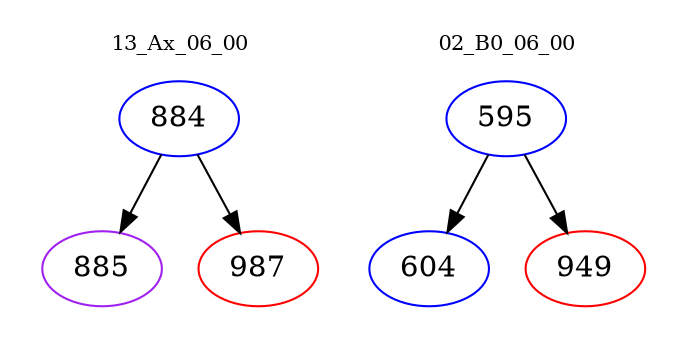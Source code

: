 digraph{
subgraph cluster_0 {
color = white
label = "13_Ax_06_00";
fontsize=10;
T0_884 [label="884", color="blue"]
T0_884 -> T0_885 [color="black"]
T0_885 [label="885", color="purple"]
T0_884 -> T0_987 [color="black"]
T0_987 [label="987", color="red"]
}
subgraph cluster_1 {
color = white
label = "02_B0_06_00";
fontsize=10;
T1_595 [label="595", color="blue"]
T1_595 -> T1_604 [color="black"]
T1_604 [label="604", color="blue"]
T1_595 -> T1_949 [color="black"]
T1_949 [label="949", color="red"]
}
}
